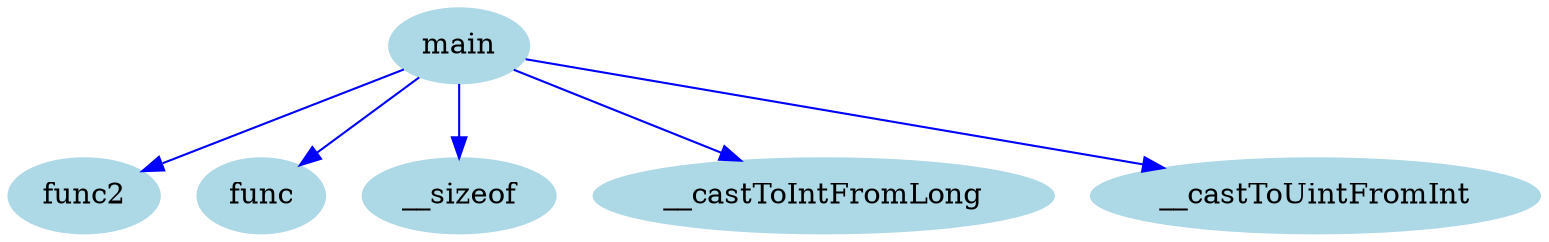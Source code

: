 digraph CallGraph {
    node [shape=ellipse, style=filled, color=lightblue];

    "func2";
    "func";
    "__sizeof";
    "__castToIntFromLong";
    "__castToUintFromInt";
    "main";

    "main" -> "func2" [color=blue];
    "main" -> "func" [color=blue];
    "main" -> "__sizeof" [color=blue];
    "main" -> "__castToIntFromLong" [color=blue];
    "main" -> "__castToUintFromInt" [color=blue];
}
